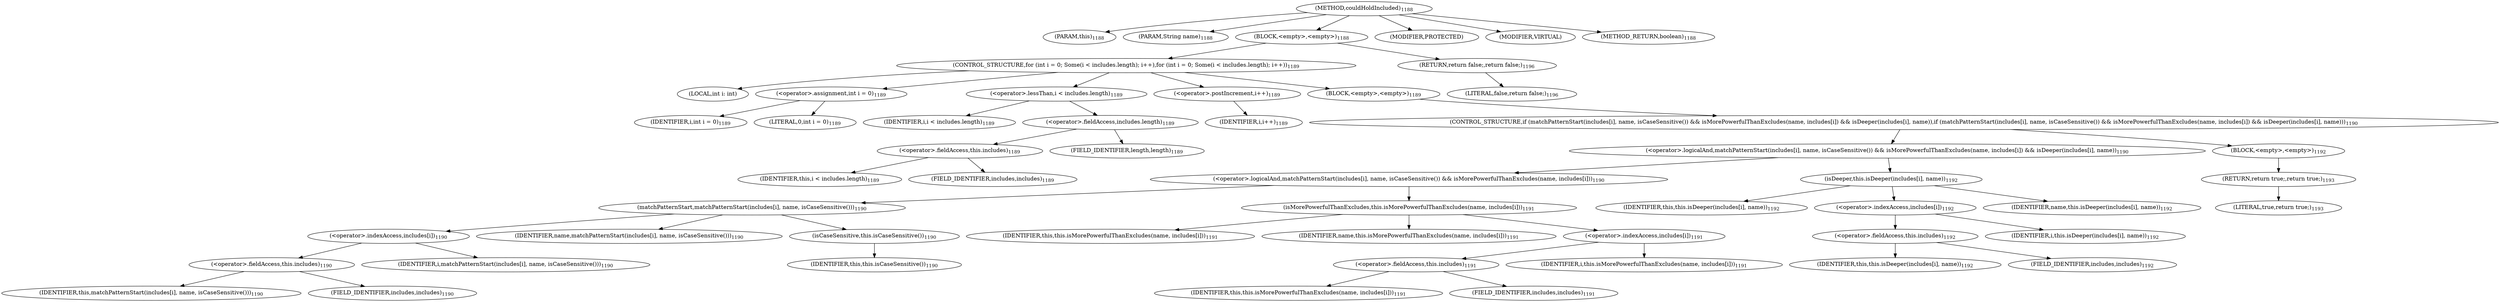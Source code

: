 digraph "couldHoldIncluded" {  
"2276" [label = <(METHOD,couldHoldIncluded)<SUB>1188</SUB>> ]
"94" [label = <(PARAM,this)<SUB>1188</SUB>> ]
"2277" [label = <(PARAM,String name)<SUB>1188</SUB>> ]
"2278" [label = <(BLOCK,&lt;empty&gt;,&lt;empty&gt;)<SUB>1188</SUB>> ]
"2279" [label = <(CONTROL_STRUCTURE,for (int i = 0; Some(i &lt; includes.length); i++),for (int i = 0; Some(i &lt; includes.length); i++))<SUB>1189</SUB>> ]
"2280" [label = <(LOCAL,int i: int)> ]
"2281" [label = <(&lt;operator&gt;.assignment,int i = 0)<SUB>1189</SUB>> ]
"2282" [label = <(IDENTIFIER,i,int i = 0)<SUB>1189</SUB>> ]
"2283" [label = <(LITERAL,0,int i = 0)<SUB>1189</SUB>> ]
"2284" [label = <(&lt;operator&gt;.lessThan,i &lt; includes.length)<SUB>1189</SUB>> ]
"2285" [label = <(IDENTIFIER,i,i &lt; includes.length)<SUB>1189</SUB>> ]
"2286" [label = <(&lt;operator&gt;.fieldAccess,includes.length)<SUB>1189</SUB>> ]
"2287" [label = <(&lt;operator&gt;.fieldAccess,this.includes)<SUB>1189</SUB>> ]
"2288" [label = <(IDENTIFIER,this,i &lt; includes.length)<SUB>1189</SUB>> ]
"2289" [label = <(FIELD_IDENTIFIER,includes,includes)<SUB>1189</SUB>> ]
"2290" [label = <(FIELD_IDENTIFIER,length,length)<SUB>1189</SUB>> ]
"2291" [label = <(&lt;operator&gt;.postIncrement,i++)<SUB>1189</SUB>> ]
"2292" [label = <(IDENTIFIER,i,i++)<SUB>1189</SUB>> ]
"2293" [label = <(BLOCK,&lt;empty&gt;,&lt;empty&gt;)<SUB>1189</SUB>> ]
"2294" [label = <(CONTROL_STRUCTURE,if (matchPatternStart(includes[i], name, isCaseSensitive()) &amp;&amp; isMorePowerfulThanExcludes(name, includes[i]) &amp;&amp; isDeeper(includes[i], name)),if (matchPatternStart(includes[i], name, isCaseSensitive()) &amp;&amp; isMorePowerfulThanExcludes(name, includes[i]) &amp;&amp; isDeeper(includes[i], name)))<SUB>1190</SUB>> ]
"2295" [label = <(&lt;operator&gt;.logicalAnd,matchPatternStart(includes[i], name, isCaseSensitive()) &amp;&amp; isMorePowerfulThanExcludes(name, includes[i]) &amp;&amp; isDeeper(includes[i], name))<SUB>1190</SUB>> ]
"2296" [label = <(&lt;operator&gt;.logicalAnd,matchPatternStart(includes[i], name, isCaseSensitive()) &amp;&amp; isMorePowerfulThanExcludes(name, includes[i]))<SUB>1190</SUB>> ]
"2297" [label = <(matchPatternStart,matchPatternStart(includes[i], name, isCaseSensitive()))<SUB>1190</SUB>> ]
"2298" [label = <(&lt;operator&gt;.indexAccess,includes[i])<SUB>1190</SUB>> ]
"2299" [label = <(&lt;operator&gt;.fieldAccess,this.includes)<SUB>1190</SUB>> ]
"2300" [label = <(IDENTIFIER,this,matchPatternStart(includes[i], name, isCaseSensitive()))<SUB>1190</SUB>> ]
"2301" [label = <(FIELD_IDENTIFIER,includes,includes)<SUB>1190</SUB>> ]
"2302" [label = <(IDENTIFIER,i,matchPatternStart(includes[i], name, isCaseSensitive()))<SUB>1190</SUB>> ]
"2303" [label = <(IDENTIFIER,name,matchPatternStart(includes[i], name, isCaseSensitive()))<SUB>1190</SUB>> ]
"2304" [label = <(isCaseSensitive,this.isCaseSensitive())<SUB>1190</SUB>> ]
"93" [label = <(IDENTIFIER,this,this.isCaseSensitive())<SUB>1190</SUB>> ]
"2305" [label = <(isMorePowerfulThanExcludes,this.isMorePowerfulThanExcludes(name, includes[i]))<SUB>1191</SUB>> ]
"95" [label = <(IDENTIFIER,this,this.isMorePowerfulThanExcludes(name, includes[i]))<SUB>1191</SUB>> ]
"2306" [label = <(IDENTIFIER,name,this.isMorePowerfulThanExcludes(name, includes[i]))<SUB>1191</SUB>> ]
"2307" [label = <(&lt;operator&gt;.indexAccess,includes[i])<SUB>1191</SUB>> ]
"2308" [label = <(&lt;operator&gt;.fieldAccess,this.includes)<SUB>1191</SUB>> ]
"2309" [label = <(IDENTIFIER,this,this.isMorePowerfulThanExcludes(name, includes[i]))<SUB>1191</SUB>> ]
"2310" [label = <(FIELD_IDENTIFIER,includes,includes)<SUB>1191</SUB>> ]
"2311" [label = <(IDENTIFIER,i,this.isMorePowerfulThanExcludes(name, includes[i]))<SUB>1191</SUB>> ]
"2312" [label = <(isDeeper,this.isDeeper(includes[i], name))<SUB>1192</SUB>> ]
"96" [label = <(IDENTIFIER,this,this.isDeeper(includes[i], name))<SUB>1192</SUB>> ]
"2313" [label = <(&lt;operator&gt;.indexAccess,includes[i])<SUB>1192</SUB>> ]
"2314" [label = <(&lt;operator&gt;.fieldAccess,this.includes)<SUB>1192</SUB>> ]
"2315" [label = <(IDENTIFIER,this,this.isDeeper(includes[i], name))<SUB>1192</SUB>> ]
"2316" [label = <(FIELD_IDENTIFIER,includes,includes)<SUB>1192</SUB>> ]
"2317" [label = <(IDENTIFIER,i,this.isDeeper(includes[i], name))<SUB>1192</SUB>> ]
"2318" [label = <(IDENTIFIER,name,this.isDeeper(includes[i], name))<SUB>1192</SUB>> ]
"2319" [label = <(BLOCK,&lt;empty&gt;,&lt;empty&gt;)<SUB>1192</SUB>> ]
"2320" [label = <(RETURN,return true;,return true;)<SUB>1193</SUB>> ]
"2321" [label = <(LITERAL,true,return true;)<SUB>1193</SUB>> ]
"2322" [label = <(RETURN,return false;,return false;)<SUB>1196</SUB>> ]
"2323" [label = <(LITERAL,false,return false;)<SUB>1196</SUB>> ]
"2324" [label = <(MODIFIER,PROTECTED)> ]
"2325" [label = <(MODIFIER,VIRTUAL)> ]
"2326" [label = <(METHOD_RETURN,boolean)<SUB>1188</SUB>> ]
  "2276" -> "94" 
  "2276" -> "2277" 
  "2276" -> "2278" 
  "2276" -> "2324" 
  "2276" -> "2325" 
  "2276" -> "2326" 
  "2278" -> "2279" 
  "2278" -> "2322" 
  "2279" -> "2280" 
  "2279" -> "2281" 
  "2279" -> "2284" 
  "2279" -> "2291" 
  "2279" -> "2293" 
  "2281" -> "2282" 
  "2281" -> "2283" 
  "2284" -> "2285" 
  "2284" -> "2286" 
  "2286" -> "2287" 
  "2286" -> "2290" 
  "2287" -> "2288" 
  "2287" -> "2289" 
  "2291" -> "2292" 
  "2293" -> "2294" 
  "2294" -> "2295" 
  "2294" -> "2319" 
  "2295" -> "2296" 
  "2295" -> "2312" 
  "2296" -> "2297" 
  "2296" -> "2305" 
  "2297" -> "2298" 
  "2297" -> "2303" 
  "2297" -> "2304" 
  "2298" -> "2299" 
  "2298" -> "2302" 
  "2299" -> "2300" 
  "2299" -> "2301" 
  "2304" -> "93" 
  "2305" -> "95" 
  "2305" -> "2306" 
  "2305" -> "2307" 
  "2307" -> "2308" 
  "2307" -> "2311" 
  "2308" -> "2309" 
  "2308" -> "2310" 
  "2312" -> "96" 
  "2312" -> "2313" 
  "2312" -> "2318" 
  "2313" -> "2314" 
  "2313" -> "2317" 
  "2314" -> "2315" 
  "2314" -> "2316" 
  "2319" -> "2320" 
  "2320" -> "2321" 
  "2322" -> "2323" 
}
